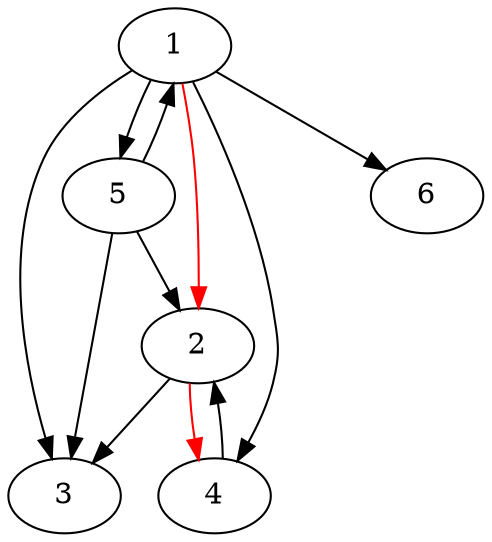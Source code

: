 strict digraph myGraph {
1 -> 2 [color = red]
1 -> 3
2 -> 3
2 -> 4 [color = red]
5 -> 3
5 -> 2
1 -> 6
1 -> 5
1 -> 4
1 -> 2
4 -> 2
5 -> 1
}